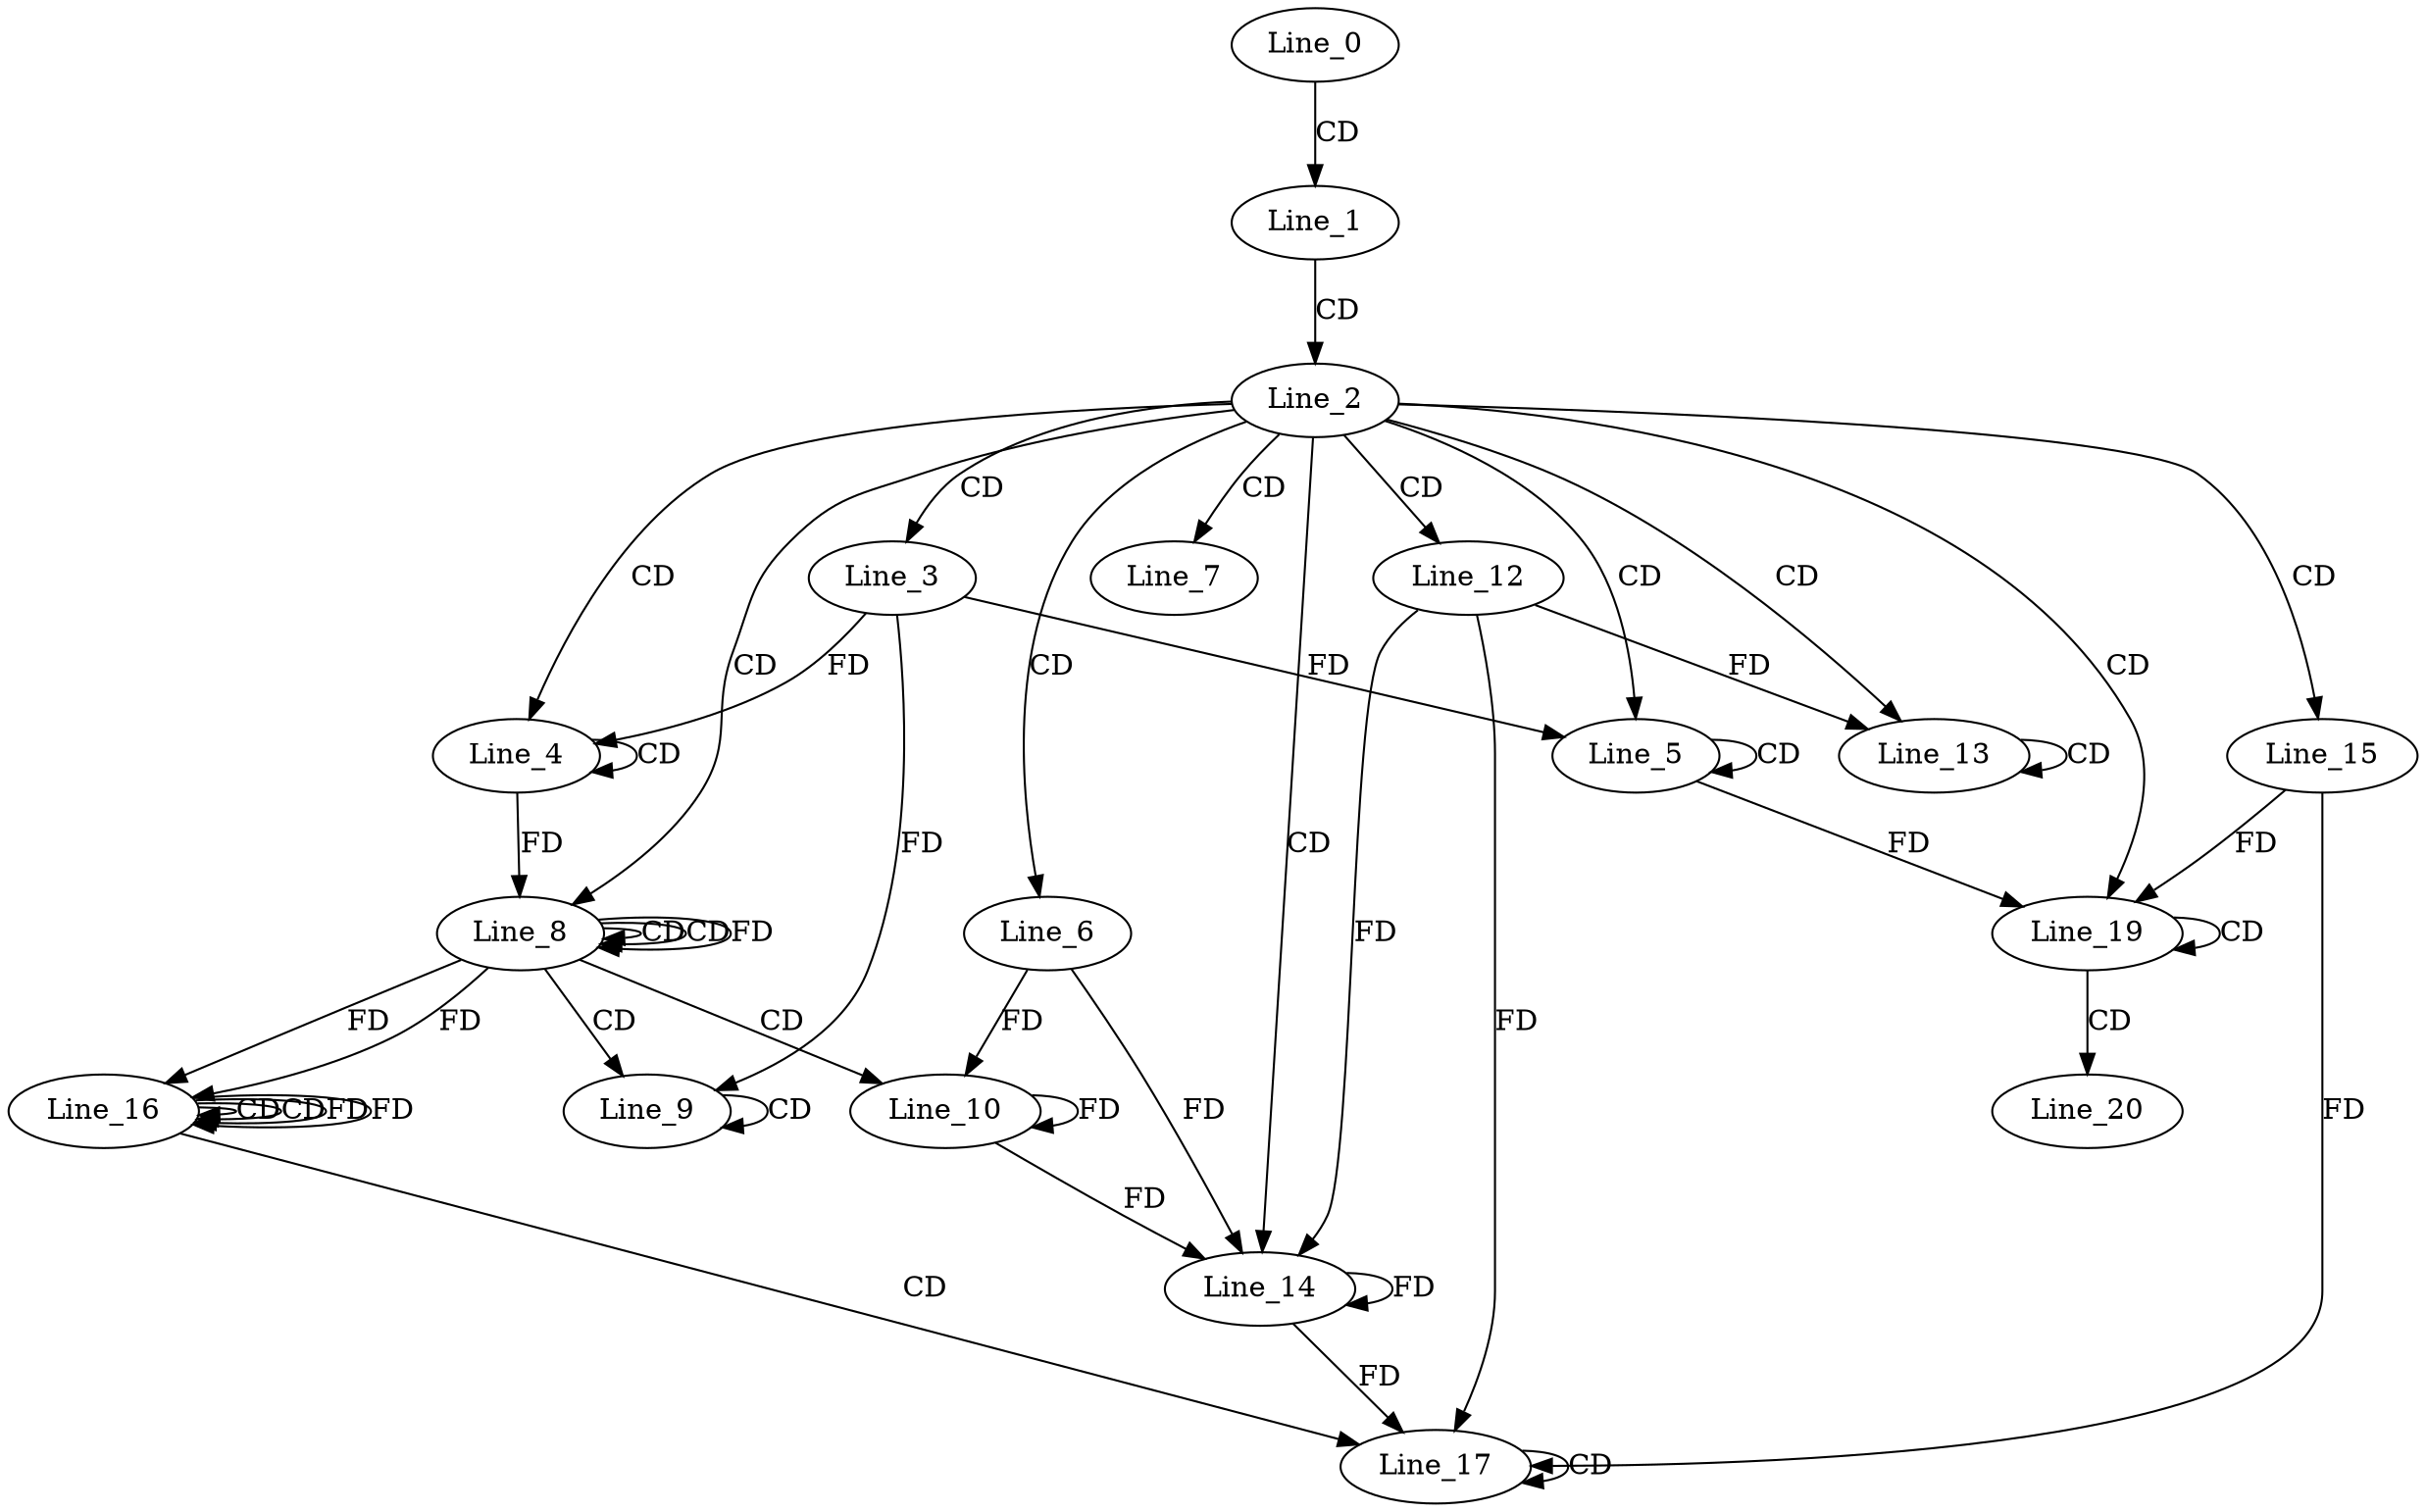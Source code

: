digraph G {
  Line_0;
  Line_1;
  Line_2;
  Line_3;
  Line_4;
  Line_4;
  Line_5;
  Line_5;
  Line_6;
  Line_7;
  Line_8;
  Line_8;
  Line_8;
  Line_9;
  Line_9;
  Line_10;
  Line_12;
  Line_13;
  Line_13;
  Line_14;
  Line_15;
  Line_16;
  Line_16;
  Line_16;
  Line_17;
  Line_17;
  Line_19;
  Line_19;
  Line_20;
  Line_0 -> Line_1 [ label="CD" ];
  Line_1 -> Line_2 [ label="CD" ];
  Line_2 -> Line_3 [ label="CD" ];
  Line_2 -> Line_4 [ label="CD" ];
  Line_4 -> Line_4 [ label="CD" ];
  Line_3 -> Line_4 [ label="FD" ];
  Line_2 -> Line_5 [ label="CD" ];
  Line_5 -> Line_5 [ label="CD" ];
  Line_3 -> Line_5 [ label="FD" ];
  Line_2 -> Line_6 [ label="CD" ];
  Line_2 -> Line_7 [ label="CD" ];
  Line_2 -> Line_8 [ label="CD" ];
  Line_8 -> Line_8 [ label="CD" ];
  Line_4 -> Line_8 [ label="FD" ];
  Line_8 -> Line_8 [ label="CD" ];
  Line_8 -> Line_8 [ label="FD" ];
  Line_8 -> Line_9 [ label="CD" ];
  Line_9 -> Line_9 [ label="CD" ];
  Line_3 -> Line_9 [ label="FD" ];
  Line_8 -> Line_10 [ label="CD" ];
  Line_10 -> Line_10 [ label="FD" ];
  Line_6 -> Line_10 [ label="FD" ];
  Line_2 -> Line_12 [ label="CD" ];
  Line_2 -> Line_13 [ label="CD" ];
  Line_13 -> Line_13 [ label="CD" ];
  Line_12 -> Line_13 [ label="FD" ];
  Line_2 -> Line_14 [ label="CD" ];
  Line_12 -> Line_14 [ label="FD" ];
  Line_14 -> Line_14 [ label="FD" ];
  Line_10 -> Line_14 [ label="FD" ];
  Line_6 -> Line_14 [ label="FD" ];
  Line_2 -> Line_15 [ label="CD" ];
  Line_16 -> Line_16 [ label="CD" ];
  Line_8 -> Line_16 [ label="FD" ];
  Line_16 -> Line_16 [ label="CD" ];
  Line_16 -> Line_16 [ label="FD" ];
  Line_8 -> Line_16 [ label="FD" ];
  Line_16 -> Line_17 [ label="CD" ];
  Line_12 -> Line_17 [ label="FD" ];
  Line_14 -> Line_17 [ label="FD" ];
  Line_17 -> Line_17 [ label="CD" ];
  Line_15 -> Line_17 [ label="FD" ];
  Line_2 -> Line_19 [ label="CD" ];
  Line_15 -> Line_19 [ label="FD" ];
  Line_5 -> Line_19 [ label="FD" ];
  Line_19 -> Line_19 [ label="CD" ];
  Line_19 -> Line_20 [ label="CD" ];
  Line_16 -> Line_16 [ label="FD" ];
}
